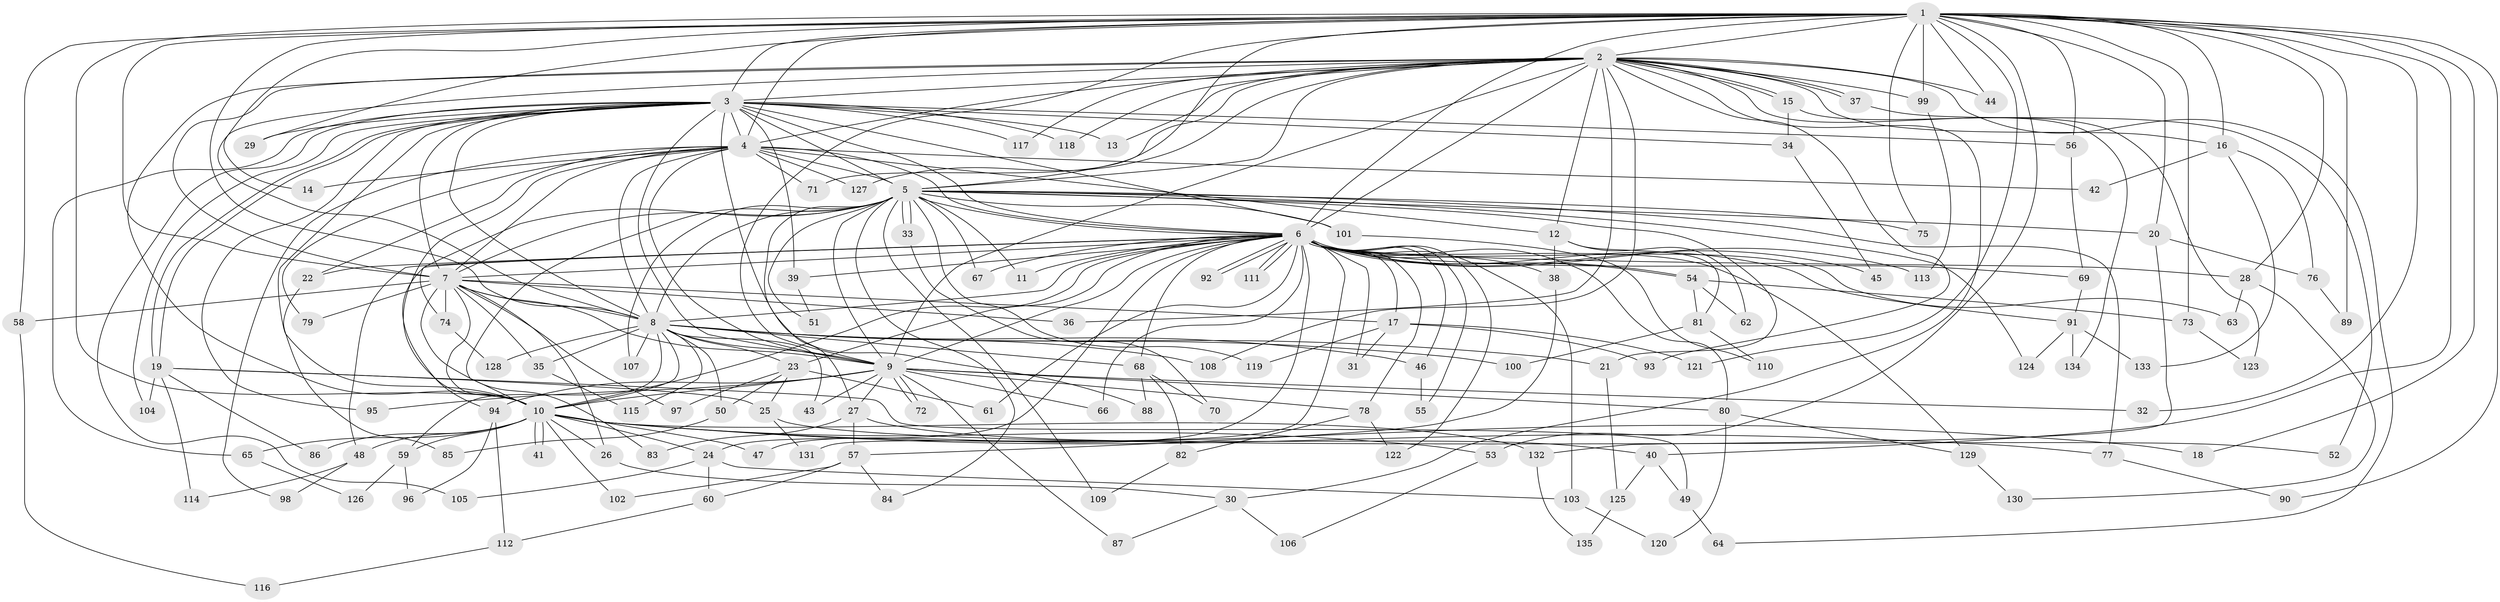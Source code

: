 // coarse degree distribution, {26: 0.009615384615384616, 27: 0.009615384615384616, 21: 0.019230769230769232, 16: 0.019230769230769232, 24: 0.019230769230769232, 40: 0.009615384615384616, 18: 0.009615384615384616, 2: 0.47115384615384615, 5: 0.04807692307692308, 4: 0.11538461538461539, 6: 0.028846153846153848, 3: 0.23076923076923078, 8: 0.009615384615384616}
// Generated by graph-tools (version 1.1) at 2025/23/03/03/25 07:23:35]
// undirected, 135 vertices, 295 edges
graph export_dot {
graph [start="1"]
  node [color=gray90,style=filled];
  1;
  2;
  3;
  4;
  5;
  6;
  7;
  8;
  9;
  10;
  11;
  12;
  13;
  14;
  15;
  16;
  17;
  18;
  19;
  20;
  21;
  22;
  23;
  24;
  25;
  26;
  27;
  28;
  29;
  30;
  31;
  32;
  33;
  34;
  35;
  36;
  37;
  38;
  39;
  40;
  41;
  42;
  43;
  44;
  45;
  46;
  47;
  48;
  49;
  50;
  51;
  52;
  53;
  54;
  55;
  56;
  57;
  58;
  59;
  60;
  61;
  62;
  63;
  64;
  65;
  66;
  67;
  68;
  69;
  70;
  71;
  72;
  73;
  74;
  75;
  76;
  77;
  78;
  79;
  80;
  81;
  82;
  83;
  84;
  85;
  86;
  87;
  88;
  89;
  90;
  91;
  92;
  93;
  94;
  95;
  96;
  97;
  98;
  99;
  100;
  101;
  102;
  103;
  104;
  105;
  106;
  107;
  108;
  109;
  110;
  111;
  112;
  113;
  114;
  115;
  116;
  117;
  118;
  119;
  120;
  121;
  122;
  123;
  124;
  125;
  126;
  127;
  128;
  129;
  130;
  131;
  132;
  133;
  134;
  135;
  1 -- 2;
  1 -- 3;
  1 -- 4;
  1 -- 5;
  1 -- 6;
  1 -- 7;
  1 -- 8;
  1 -- 9;
  1 -- 10;
  1 -- 14;
  1 -- 16;
  1 -- 18;
  1 -- 20;
  1 -- 28;
  1 -- 29;
  1 -- 32;
  1 -- 40;
  1 -- 44;
  1 -- 53;
  1 -- 56;
  1 -- 58;
  1 -- 73;
  1 -- 75;
  1 -- 89;
  1 -- 90;
  1 -- 99;
  1 -- 121;
  2 -- 3;
  2 -- 4;
  2 -- 5;
  2 -- 6;
  2 -- 7;
  2 -- 8;
  2 -- 9;
  2 -- 10;
  2 -- 12;
  2 -- 13;
  2 -- 15;
  2 -- 15;
  2 -- 16;
  2 -- 30;
  2 -- 36;
  2 -- 37;
  2 -- 37;
  2 -- 44;
  2 -- 64;
  2 -- 71;
  2 -- 93;
  2 -- 99;
  2 -- 108;
  2 -- 117;
  2 -- 118;
  2 -- 127;
  2 -- 134;
  3 -- 4;
  3 -- 5;
  3 -- 6;
  3 -- 7;
  3 -- 8;
  3 -- 9;
  3 -- 10;
  3 -- 13;
  3 -- 19;
  3 -- 19;
  3 -- 29;
  3 -- 34;
  3 -- 39;
  3 -- 56;
  3 -- 65;
  3 -- 88;
  3 -- 95;
  3 -- 101;
  3 -- 104;
  3 -- 105;
  3 -- 117;
  3 -- 118;
  4 -- 5;
  4 -- 6;
  4 -- 7;
  4 -- 8;
  4 -- 9;
  4 -- 10;
  4 -- 12;
  4 -- 14;
  4 -- 22;
  4 -- 42;
  4 -- 71;
  4 -- 79;
  4 -- 98;
  4 -- 127;
  5 -- 6;
  5 -- 7;
  5 -- 8;
  5 -- 9;
  5 -- 10;
  5 -- 11;
  5 -- 20;
  5 -- 21;
  5 -- 27;
  5 -- 33;
  5 -- 33;
  5 -- 51;
  5 -- 67;
  5 -- 74;
  5 -- 75;
  5 -- 77;
  5 -- 84;
  5 -- 101;
  5 -- 107;
  5 -- 109;
  5 -- 119;
  5 -- 124;
  6 -- 7;
  6 -- 8;
  6 -- 9;
  6 -- 10;
  6 -- 11;
  6 -- 17;
  6 -- 22;
  6 -- 23;
  6 -- 24;
  6 -- 28;
  6 -- 31;
  6 -- 38;
  6 -- 39;
  6 -- 45;
  6 -- 46;
  6 -- 47;
  6 -- 48;
  6 -- 54;
  6 -- 54;
  6 -- 55;
  6 -- 61;
  6 -- 63;
  6 -- 66;
  6 -- 67;
  6 -- 68;
  6 -- 69;
  6 -- 78;
  6 -- 80;
  6 -- 91;
  6 -- 92;
  6 -- 92;
  6 -- 94;
  6 -- 103;
  6 -- 111;
  6 -- 111;
  6 -- 113;
  6 -- 122;
  6 -- 129;
  6 -- 131;
  7 -- 8;
  7 -- 9;
  7 -- 10;
  7 -- 17;
  7 -- 26;
  7 -- 35;
  7 -- 36;
  7 -- 58;
  7 -- 74;
  7 -- 79;
  7 -- 83;
  7 -- 97;
  8 -- 9;
  8 -- 10;
  8 -- 21;
  8 -- 23;
  8 -- 35;
  8 -- 43;
  8 -- 46;
  8 -- 50;
  8 -- 59;
  8 -- 68;
  8 -- 100;
  8 -- 107;
  8 -- 108;
  8 -- 115;
  8 -- 128;
  9 -- 10;
  9 -- 27;
  9 -- 32;
  9 -- 43;
  9 -- 66;
  9 -- 72;
  9 -- 72;
  9 -- 78;
  9 -- 80;
  9 -- 87;
  9 -- 94;
  9 -- 95;
  10 -- 18;
  10 -- 24;
  10 -- 26;
  10 -- 41;
  10 -- 41;
  10 -- 47;
  10 -- 48;
  10 -- 53;
  10 -- 59;
  10 -- 65;
  10 -- 77;
  10 -- 86;
  10 -- 102;
  10 -- 132;
  12 -- 38;
  12 -- 62;
  12 -- 81;
  15 -- 34;
  15 -- 123;
  16 -- 42;
  16 -- 76;
  16 -- 133;
  17 -- 31;
  17 -- 93;
  17 -- 119;
  17 -- 121;
  19 -- 25;
  19 -- 49;
  19 -- 86;
  19 -- 104;
  19 -- 114;
  20 -- 76;
  20 -- 132;
  21 -- 125;
  22 -- 85;
  23 -- 25;
  23 -- 50;
  23 -- 61;
  23 -- 97;
  24 -- 60;
  24 -- 103;
  24 -- 105;
  25 -- 52;
  25 -- 131;
  26 -- 30;
  27 -- 40;
  27 -- 57;
  27 -- 83;
  28 -- 63;
  28 -- 130;
  30 -- 87;
  30 -- 106;
  33 -- 70;
  34 -- 45;
  35 -- 115;
  37 -- 52;
  38 -- 57;
  39 -- 51;
  40 -- 49;
  40 -- 125;
  46 -- 55;
  48 -- 98;
  48 -- 114;
  49 -- 64;
  50 -- 85;
  53 -- 106;
  54 -- 62;
  54 -- 73;
  54 -- 81;
  56 -- 69;
  57 -- 60;
  57 -- 84;
  57 -- 102;
  58 -- 116;
  59 -- 96;
  59 -- 126;
  60 -- 112;
  65 -- 126;
  68 -- 70;
  68 -- 82;
  68 -- 88;
  69 -- 91;
  73 -- 123;
  74 -- 128;
  76 -- 89;
  77 -- 90;
  78 -- 82;
  78 -- 122;
  80 -- 120;
  80 -- 129;
  81 -- 100;
  81 -- 110;
  82 -- 109;
  91 -- 124;
  91 -- 133;
  91 -- 134;
  94 -- 96;
  94 -- 112;
  99 -- 113;
  101 -- 110;
  103 -- 120;
  112 -- 116;
  125 -- 135;
  129 -- 130;
  132 -- 135;
}
